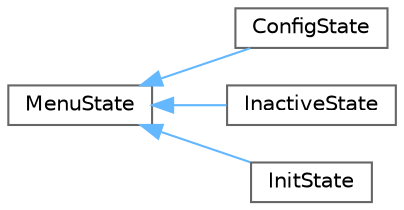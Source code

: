 digraph "Graphical Class Hierarchy"
{
 // LATEX_PDF_SIZE
  bgcolor="transparent";
  edge [fontname=Helvetica,fontsize=10,labelfontname=Helvetica,labelfontsize=10];
  node [fontname=Helvetica,fontsize=10,shape=box,height=0.2,width=0.4];
  rankdir="LR";
  Node0 [id="Node000000",label="MenuState",height=0.2,width=0.4,color="grey40", fillcolor="white", style="filled",URL="$class_menu_state.html",tooltip=" "];
  Node0 -> Node1 [id="edge18_Node000000_Node000001",dir="back",color="steelblue1",style="solid",tooltip=" "];
  Node1 [id="Node000001",label="ConfigState",height=0.2,width=0.4,color="grey40", fillcolor="white", style="filled",URL="$class_config_state.html",tooltip=" "];
  Node0 -> Node2 [id="edge19_Node000000_Node000002",dir="back",color="steelblue1",style="solid",tooltip=" "];
  Node2 [id="Node000002",label="InactiveState",height=0.2,width=0.4,color="grey40", fillcolor="white", style="filled",URL="$class_inactive_state.html",tooltip=" "];
  Node0 -> Node3 [id="edge20_Node000000_Node000003",dir="back",color="steelblue1",style="solid",tooltip=" "];
  Node3 [id="Node000003",label="InitState",height=0.2,width=0.4,color="grey40", fillcolor="white", style="filled",URL="$class_init_state.html",tooltip=" "];
}
